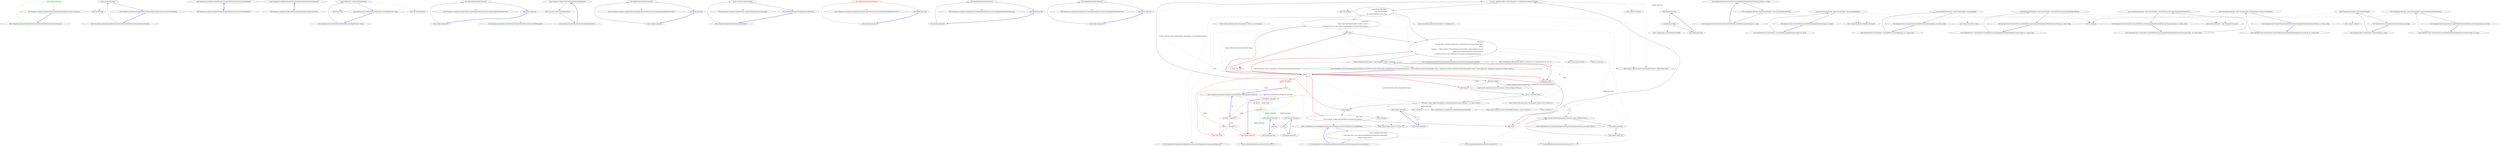 digraph  {
m2_3 [label="Entry int.ToString()", span="0-0", cluster="int.ToString()", file="DefaultNumberToWordsConverter.cs"];
m2_0 [label="Entry Humanizer.Localisation.NumberToWords.DefaultNumberToWordsConverter.Convert(int)", span="4-4", cluster="Humanizer.Localisation.NumberToWords.DefaultNumberToWordsConverter.Convert(int)", file="DefaultNumberToWordsConverter.cs"];
m2_1 [label="return number.ToString();", span="6-6", cluster="Humanizer.Localisation.NumberToWords.DefaultNumberToWordsConverter.Convert(int)", file="DefaultNumberToWordsConverter.cs", color=green, community=0];
m2_2 [label="Exit Humanizer.Localisation.NumberToWords.DefaultNumberToWordsConverter.Convert(int)", span="4-4", cluster="Humanizer.Localisation.NumberToWords.DefaultNumberToWordsConverter.Convert(int)", file="DefaultNumberToWordsConverter.cs"];
m2_4 [label="Entry Humanizer.Localisation.NumberToWords.DefaultNumberToWordsConverter.ConvertToOrdinal(int)", span="9-9", cluster="Humanizer.Localisation.NumberToWords.DefaultNumberToWordsConverter.ConvertToOrdinal(int)", file="DefaultNumberToWordsConverter.cs"];
m2_5 [label="return number.ToString();", span="11-11", cluster="Humanizer.Localisation.NumberToWords.DefaultNumberToWordsConverter.ConvertToOrdinal(int)", file="DefaultNumberToWordsConverter.cs"];
m2_6 [label="Exit Humanizer.Localisation.NumberToWords.DefaultNumberToWordsConverter.ConvertToOrdinal(int)", span="9-9", cluster="Humanizer.Localisation.NumberToWords.DefaultNumberToWordsConverter.ConvertToOrdinal(int)", file="DefaultNumberToWordsConverter.cs"];
m7_2 [label="Entry Humanizer.Localisation.NumberToWords.INumberToWordsConverter.ConvertToOrdinal(int)", span="19-19", cluster="Humanizer.Localisation.NumberToWords.INumberToWordsConverter.ConvertToOrdinal(int)", file="INumberToWordsConverter.cs"];
m7_3 [label="Exit Humanizer.Localisation.NumberToWords.INumberToWordsConverter.ConvertToOrdinal(int)", span="19-19", cluster="Humanizer.Localisation.NumberToWords.INumberToWordsConverter.ConvertToOrdinal(int)", file="INumberToWordsConverter.cs"];
m7_0 [label="Entry Humanizer.Localisation.NumberToWords.INumberToWordsConverter.Convert(int)", span="12-12", cluster="Humanizer.Localisation.NumberToWords.INumberToWordsConverter.Convert(int)", file="INumberToWordsConverter.cs"];
m7_1 [label="Exit Humanizer.Localisation.NumberToWords.INumberToWordsConverter.Convert(int)", span="12-12", cluster="Humanizer.Localisation.NumberToWords.INumberToWordsConverter.Convert(int)", file="INumberToWordsConverter.cs"];
m8_4 [label="Entry Unk.Equal", span="", cluster="Unk.Equal", file="NumberToOrdinalWordsTests.cs"];
m8_0 [label="Entry Humanizer.Tests.NumberToOrdinalWordsTests.ToOrdinalWords(int, string)", span="50-50", cluster="Humanizer.Tests.NumberToOrdinalWordsTests.ToOrdinalWords(int, string)", file="NumberToOrdinalWordsTests.cs"];
m8_1 [label="Assert.Equal(words, number.ToOrdinalWords())", span="52-52", cluster="Humanizer.Tests.NumberToOrdinalWordsTests.ToOrdinalWords(int, string)", file="NumberToOrdinalWordsTests.cs"];
m8_2 [label="Exit Humanizer.Tests.NumberToOrdinalWordsTests.ToOrdinalWords(int, string)", span="50-50", cluster="Humanizer.Tests.NumberToOrdinalWordsTests.ToOrdinalWords(int, string)", file="NumberToOrdinalWordsTests.cs"];
m8_3 [label="Entry int.ToOrdinalWords()", span="35-35", cluster="int.ToOrdinalWords()", file="NumberToOrdinalWordsTests.cs"];
m9_7 [label="Entry Humanizer.Localisation.NumberToWords.ArabicNumberToWordsConverter.ArabicNumberToWordsConverter()", span="4-4", cluster="Humanizer.Localisation.NumberToWords.ArabicNumberToWordsConverter.ArabicNumberToWordsConverter()", file="NumberToWordsExtension.cs"];
m9_24 [label="Entry Humanizer.NumberToWordsExtension.ToOrdinalWords(int)", span="35-35", cluster="Humanizer.NumberToWordsExtension.ToOrdinalWords(int)", file="NumberToWordsExtension.cs"];
m9_25 [label="return Converter.ConvertToOrdinal(number);", span="37-37", cluster="Humanizer.NumberToWordsExtension.ToOrdinalWords(int)", file="NumberToWordsExtension.cs"];
m9_26 [label="Exit Humanizer.NumberToWordsExtension.ToOrdinalWords(int)", span="35-35", cluster="Humanizer.NumberToWordsExtension.ToOrdinalWords(int)", file="NumberToWordsExtension.cs"];
m9_15 [label="Entry Humanizer.Localisation.NumberToWords.SpanishNumberToWordsConverter.SpanishNumberToWordsConverter()", span="5-5", cluster="Humanizer.Localisation.NumberToWords.SpanishNumberToWordsConverter.SpanishNumberToWordsConverter()", file="NumberToWordsExtension.cs"];
m9_27 [label="Entry Humanizer.Localisation.NumberToWords.INumberToWordsConverter.ConvertToOrdinal(int)", span="19-19", cluster="Humanizer.Localisation.NumberToWords.INumberToWordsConverter.ConvertToOrdinal(int)", file="NumberToWordsExtension.cs"];
m9_23 [label="Entry Humanizer.Localisation.NumberToWords.INumberToWordsConverter.Convert(int)", span="12-12", cluster="Humanizer.Localisation.NumberToWords.INumberToWordsConverter.Convert(int)", file="NumberToWordsExtension.cs"];
m9_19 [label="Entry Humanizer.Localisation.NumberToWords.PolishNumberToWordsConverter.PolishNumberToWordsConverter()", span="6-6", cluster="Humanizer.Localisation.NumberToWords.PolishNumberToWordsConverter.PolishNumberToWordsConverter()", file="NumberToWordsExtension.cs"];
m9_20 [label="Entry Humanizer.NumberToWordsExtension.ToWords(int)", span="25-25", cluster="Humanizer.NumberToWordsExtension.ToWords(int)", file="NumberToWordsExtension.cs"];
m9_21 [label="return Converter.Convert(number);", span="27-27", cluster="Humanizer.NumberToWordsExtension.ToWords(int)", file="NumberToWordsExtension.cs"];
m9_22 [label="Exit Humanizer.NumberToWordsExtension.ToWords(int)", span="25-25", cluster="Humanizer.NumberToWordsExtension.ToWords(int)", file="NumberToWordsExtension.cs"];
m9_3 [label="Entry Humanizer.Localisation.NumberToWords.EnglishNumberToWordsConverter.EnglishNumberToWordsConverter()", span="5-5", cluster="Humanizer.Localisation.NumberToWords.EnglishNumberToWordsConverter.EnglishNumberToWordsConverter()", file="NumberToWordsExtension.cs"];
m9_11 [label="Entry Humanizer.Localisation.NumberToWords.FarsiNumberToWordsConverter.FarsiNumberToWordsConverter()", span="5-5", cluster="Humanizer.Localisation.NumberToWords.FarsiNumberToWordsConverter.FarsiNumberToWordsConverter()", file="NumberToWordsExtension.cs"];
m9_16 [label="Entry lambda expression", span="17-17", cluster="lambda expression", file="NumberToWordsExtension.cs"];
m9_0 [label="Entry lambda expression", span="13-13", cluster="lambda expression", file="NumberToWordsExtension.cs"];
m9_1 [label="new EnglishNumberToWordsConverter()", span="13-13", cluster="lambda expression", file="NumberToWordsExtension.cs"];
m9_2 [label="Exit lambda expression", span="13-13", cluster="lambda expression", file="NumberToWordsExtension.cs"];
m9_4 [label="Entry lambda expression", span="14-14", cluster="lambda expression", file="NumberToWordsExtension.cs"];
m9_5 [label="new ArabicNumberToWordsConverter()", span="14-14", cluster="lambda expression", file="NumberToWordsExtension.cs"];
m9_6 [label="Exit lambda expression", span="14-14", cluster="lambda expression", file="NumberToWordsExtension.cs"];
m9_8 [label="Entry lambda expression", span="15-15", cluster="lambda expression", file="NumberToWordsExtension.cs"];
m9_9 [label="new FarsiNumberToWordsConverter()", span="15-15", cluster="lambda expression", file="NumberToWordsExtension.cs"];
m9_10 [label="Exit lambda expression", span="15-15", cluster="lambda expression", file="NumberToWordsExtension.cs"];
m9_12 [label="Entry lambda expression", span="16-16", cluster="lambda expression", file="NumberToWordsExtension.cs"];
m9_13 [label="new SpanishNumberToWordsConverter()", span="16-16", cluster="lambda expression", file="NumberToWordsExtension.cs"];
m9_14 [label="Exit lambda expression", span="16-16", cluster="lambda expression", file="NumberToWordsExtension.cs"];
m9_17 [label="new PolishNumberToWordsConverter()", span="17-17", cluster="lambda expression", color=red, community=0, file="NumberToWordsExtension.cs"];
m9_18 [label="Exit lambda expression", span="17-17", cluster="lambda expression", file="NumberToWordsExtension.cs"];
m11_43 [label="Entry Unk.ToMaybe", span="", cluster="Unk.ToMaybe", file="RussianFormatter.cs"];
m11_4 [label="mod10 == 1", span="14-14", cluster="Humanizer.Localisation.Formatters.RussianFormatter.GetResourceKey(string, int)", file="RussianFormatter.cs", color=red, community=0];
m11_29 [label="MapValuesImpl(specProps.Skip(1), values.Skip(taken.Count()), converter)", span="61-61", cluster="CommandLine.Core.ValueMapper.MapValuesImpl(System.Collections.Generic.IEnumerable<CommandLine.Core.SpecificationProperty>, System.Collections.Generic.IEnumerable<string>, System.Func<System.Collections.Generic.IEnumerable<string>, System.Type, bool, CommandLine.Infrastructure.Maybe<object>>)", file="RussianFormatter.cs"];
m11_17 [label="specProps.Empty()", span="30-30", cluster="CommandLine.Core.ValueMapper.MapValuesImpl(System.Collections.Generic.IEnumerable<CommandLine.Core.SpecificationProperty>, System.Collections.Generic.IEnumerable<string>, System.Func<System.Collections.Generic.IEnumerable<string>, System.Type, bool, CommandLine.Infrastructure.Maybe<object>>)", file="RussianFormatter.cs"];
m11_18 [label="yield break;", span="32-32", cluster="CommandLine.Core.ValueMapper.MapValuesImpl(System.Collections.Generic.IEnumerable<CommandLine.Core.SpecificationProperty>, System.Collections.Generic.IEnumerable<string>, System.Func<System.Collections.Generic.IEnumerable<string>, System.Type, bool, CommandLine.Infrastructure.Maybe<object>>)", file="RussianFormatter.cs"];
m11_22 [label="yield return\r\n                    Tuple.Create(pt, MakeErrorInCaseOfMinConstraint(pt.Specification));", span="38-39", cluster="CommandLine.Core.ValueMapper.MapValuesImpl(System.Collections.Generic.IEnumerable<CommandLine.Core.SpecificationProperty>, System.Collections.Generic.IEnumerable<string>, System.Func<System.Collections.Generic.IEnumerable<string>, System.Type, bool, CommandLine.Infrastructure.Maybe<object>>)", file="RussianFormatter.cs"];
m11_23 [label="yield break;", span="40-40", cluster="CommandLine.Core.ValueMapper.MapValuesImpl(System.Collections.Generic.IEnumerable<CommandLine.Core.SpecificationProperty>, System.Collections.Generic.IEnumerable<string>, System.Func<System.Collections.Generic.IEnumerable<string>, System.Type, bool, CommandLine.Infrastructure.Maybe<object>>)", file="RussianFormatter.cs"];
m11_26 [label="yield return\r\n                    Tuple.Create<SpecificationProperty, Maybe<Error>>(\r\n                        pt, Maybe.Just<Error>(new SequenceOutOfRangeError(NameInfo.EmptyName)));", span="48-50", cluster="CommandLine.Core.ValueMapper.MapValuesImpl(System.Collections.Generic.IEnumerable<CommandLine.Core.SpecificationProperty>, System.Collections.Generic.IEnumerable<string>, System.Func<System.Collections.Generic.IEnumerable<string>, System.Type, bool, CommandLine.Infrastructure.Maybe<object>>)", file="RussianFormatter.cs"];
m11_27 [label="yield break;", span="51-51", cluster="CommandLine.Core.ValueMapper.MapValuesImpl(System.Collections.Generic.IEnumerable<CommandLine.Core.SpecificationProperty>, System.Collections.Generic.IEnumerable<string>, System.Func<System.Collections.Generic.IEnumerable<string>, System.Type, bool, CommandLine.Infrastructure.Maybe<object>>)", file="RussianFormatter.cs"];
m11_28 [label="yield return\r\n                converter(taken, pt.Property.PropertyType, pt.Specification.ConversionType.IsScalar())\r\n                    .Return(\r\n                        converted => Tuple.Create(pt.WithValue(Maybe.Just(converted)), Maybe.Nothing<Error>()),\r\n                        Tuple.Create<SpecificationProperty, Maybe<Error>>(\r\n                            pt, Maybe.Just<Error>(new BadFormatConversionError(NameInfo.EmptyName))));", span="54-59", cluster="CommandLine.Core.ValueMapper.MapValuesImpl(System.Collections.Generic.IEnumerable<CommandLine.Core.SpecificationProperty>, System.Collections.Generic.IEnumerable<string>, System.Func<System.Collections.Generic.IEnumerable<string>, System.Type, bool, CommandLine.Infrastructure.Maybe<object>>)", file="RussianFormatter.cs"];
m11_30 [label="yield return value;", span="63-63", cluster="CommandLine.Core.ValueMapper.MapValuesImpl(System.Collections.Generic.IEnumerable<CommandLine.Core.SpecificationProperty>, System.Collections.Generic.IEnumerable<string>, System.Func<System.Collections.Generic.IEnumerable<string>, System.Type, bool, CommandLine.Infrastructure.Maybe<object>>)", file="RussianFormatter.cs"];
m11_19 [label="var pt = specProps.First()", span="34-34", cluster="CommandLine.Core.ValueMapper.MapValuesImpl(System.Collections.Generic.IEnumerable<CommandLine.Core.SpecificationProperty>, System.Collections.Generic.IEnumerable<string>, System.Func<System.Collections.Generic.IEnumerable<string>, System.Type, bool, CommandLine.Infrastructure.Maybe<object>>)", file="RussianFormatter.cs"];
m11_20 [label="var taken = values.Take(pt.Specification.CountOfMaxNumberOfValues().Return(n => n, values.Count()))", span="35-35", cluster="CommandLine.Core.ValueMapper.MapValuesImpl(System.Collections.Generic.IEnumerable<CommandLine.Core.SpecificationProperty>, System.Collections.Generic.IEnumerable<string>, System.Func<System.Collections.Generic.IEnumerable<string>, System.Type, bool, CommandLine.Infrastructure.Maybe<object>>)", file="RussianFormatter.cs"];
m11_24 [label="var next = specProps.Skip(1).FirstOrDefault(s => s.Specification.IsValue()).ToMaybe()", span="43-43", cluster="CommandLine.Core.ValueMapper.MapValuesImpl(System.Collections.Generic.IEnumerable<CommandLine.Core.SpecificationProperty>, System.Collections.Generic.IEnumerable<string>, System.Func<System.Collections.Generic.IEnumerable<string>, System.Type, bool, CommandLine.Infrastructure.Maybe<object>>)", file="RussianFormatter.cs"];
m11_25 [label="pt.Specification.Max.IsJust()\r\n                && next.IsNothing()\r\n                && values.Skip(taken.Count()).Any()", span="44-46", cluster="CommandLine.Core.ValueMapper.MapValuesImpl(System.Collections.Generic.IEnumerable<CommandLine.Core.SpecificationProperty>, System.Collections.Generic.IEnumerable<string>, System.Func<System.Collections.Generic.IEnumerable<string>, System.Type, bool, CommandLine.Infrastructure.Maybe<object>>)", file="RussianFormatter.cs"];
m11_21 [label="taken.Empty()", span="36-36", cluster="CommandLine.Core.ValueMapper.MapValuesImpl(System.Collections.Generic.IEnumerable<CommandLine.Core.SpecificationProperty>, System.Collections.Generic.IEnumerable<string>, System.Func<System.Collections.Generic.IEnumerable<string>, System.Type, bool, CommandLine.Infrastructure.Maybe<object>>)", file="RussianFormatter.cs"];
m11_31 [label="Exit CommandLine.Core.ValueMapper.MapValuesImpl(System.Collections.Generic.IEnumerable<CommandLine.Core.SpecificationProperty>, System.Collections.Generic.IEnumerable<string>, System.Func<System.Collections.Generic.IEnumerable<string>, System.Type, bool, CommandLine.Infrastructure.Maybe<object>>)", span="25-25", cluster="CommandLine.Core.ValueMapper.MapValuesImpl(System.Collections.Generic.IEnumerable<CommandLine.Core.SpecificationProperty>, System.Collections.Generic.IEnumerable<string>, System.Func<System.Collections.Generic.IEnumerable<string>, System.Type, bool, CommandLine.Infrastructure.Maybe<object>>)", file="RussianFormatter.cs"];
m11_49 [label="Entry CommandLine.Infrastructure.Maybe.Just<T>(T)", span="68-68", cluster="CommandLine.Infrastructure.Maybe.Just<T>(T)", file="RussianFormatter.cs"];
m11_45 [label="Entry CommandLine.Infrastructure.Maybe<T>.IsNothing<T>()", span="144-144", cluster="CommandLine.Infrastructure.Maybe<T>.IsNothing<T>()", file="RussianFormatter.cs"];
m11_50 [label="Entry System.Type.IsScalar()", span="44-44", cluster="System.Type.IsScalar()", file="RussianFormatter.cs"];
m11_0 [label="Entry Humanizer.Localisation.Formatters.RussianFormatter.GetResourceKey(string, int)", span="7-7", cluster="Humanizer.Localisation.Formatters.RussianFormatter.GetResourceKey(string, int)", file="RussianFormatter.cs"];
m11_1 [label="var mod100 = number%100", span="9-9", cluster="Humanizer.Localisation.Formatters.RussianFormatter.GetResourceKey(string, int)", color=red, community=0, file="RussianFormatter.cs"];
m11_2 [label="mod100/10 != 1", span="10-10", cluster="Humanizer.Localisation.Formatters.RussianFormatter.GetResourceKey(string, int)", color=red, community=0, file="RussianFormatter.cs"];
m11_3 [label="var mod10 = number%10", span="12-12", cluster="Humanizer.Localisation.Formatters.RussianFormatter.GetResourceKey(string, int)", file="RussianFormatter.cs", color=red, community=0];
m11_44 [label="Entry CommandLine.Infrastructure.Maybe<T>.IsJust<T>()", span="149-149", cluster="CommandLine.Infrastructure.Maybe<T>.IsJust<T>()", file="RussianFormatter.cs"];
m11_51 [label="Entry Unk.converter", span="", cluster="Unk.converter", file="RussianFormatter.cs"];
m11_32 [label="Entry System.Collections.Generic.IEnumerable<TSource>.Empty<TSource>()", span="62-62", cluster="System.Collections.Generic.IEnumerable<TSource>.Empty<TSource>()", file="RussianFormatter.cs"];
m11_60 [label="Entry CommandLine.Core.Specification.IsValue()", span="15-15", cluster="CommandLine.Core.Specification.IsValue()", file="RussianFormatter.cs"];
m11_48 [label="Entry CommandLine.SequenceOutOfRangeError.SequenceOutOfRangeError(CommandLine.NameInfo)", span="316-316", cluster="CommandLine.SequenceOutOfRangeError.SequenceOutOfRangeError(CommandLine.NameInfo)", file="RussianFormatter.cs"];
m11_39 [label="Entry CommandLine.Core.ValueMapper.MakeErrorInCaseOfMinConstraint(CommandLine.Core.Specification)", span="67-67", cluster="CommandLine.Core.ValueMapper.MakeErrorInCaseOfMinConstraint(CommandLine.Core.Specification)", file="RussianFormatter.cs"];
m11_66 [label="return specification.Min.IsJust()\r\n                ? Maybe.Just<Error>(new SequenceOutOfRangeError(NameInfo.EmptyName))\r\n                : Maybe.Nothing<Error>();", span="69-71", cluster="CommandLine.Core.ValueMapper.MakeErrorInCaseOfMinConstraint(CommandLine.Core.Specification)", file="RussianFormatter.cs"];
m11_67 [label="Exit CommandLine.Core.ValueMapper.MakeErrorInCaseOfMinConstraint(CommandLine.Core.Specification)", span="67-67", cluster="CommandLine.Core.ValueMapper.MakeErrorInCaseOfMinConstraint(CommandLine.Core.Specification)", file="RussianFormatter.cs"];
m11_6 [label="mod10 > 1 && mod10 < 5", span="17-17", cluster="Humanizer.Localisation.Formatters.RussianFormatter.GetResourceKey(string, int)", file="RussianFormatter.cs", color=red, community=0];
m11_65 [label="Entry CommandLine.Infrastructure.Maybe.Nothing<T>()", span="63-63", cluster="CommandLine.Infrastructure.Maybe.Nothing<T>()", file="RussianFormatter.cs"];
m11_47 [label="Entry System.Collections.Generic.IEnumerable<TSource>.Any<TSource>()", span="0-0", cluster="System.Collections.Generic.IEnumerable<TSource>.Any<TSource>()", file="RussianFormatter.cs"];
m11_37 [label="Entry Unk.Take", span="", cluster="Unk.Take", file="RussianFormatter.cs"];
m11_34 [label="Entry CommandLine.Core.Specification.CountOfMaxNumberOfValues()", span="51-51", cluster="CommandLine.Core.Specification.CountOfMaxNumberOfValues()", file="RussianFormatter.cs"];
m11_40 [label="Entry System.Tuple.Create<T1, T2>(T1, T2)", span="0-0", cluster="System.Tuple.Create<T1, T2>(T1, T2)", file="RussianFormatter.cs"];
m11_5 [label="Entry Unk.Select", span="", cluster="Unk.Select", color=red, community=0, file="RussianFormatter.cs"];
m11_7 [label="Entry Unk.Create", span="", cluster="Unk.Create", color=red, community=0, file="RussianFormatter.cs"];
m11_8 [label="Entry lambda expression", span="19-19", cluster="lambda expression", color=red, community=0, file="RussianFormatter.cs"];
m11_9 [label="pe.Item1", span="19-19", cluster="lambda expression", file="RussianFormatter.cs", color=green, community=0];
m11_64 [label="Entry CommandLine.Core.SpecificationProperty.WithValue(CommandLine.Infrastructure.Maybe<object>)", span="18-18", cluster="CommandLine.Core.SpecificationProperty.WithValue(CommandLine.Infrastructure.Maybe<object>)", file="RussianFormatter.cs"];
m11_46 [label="Entry Unk.Count", span="", cluster="Unk.Count", file="RussianFormatter.cs"];
m11_52 [label="Entry CommandLine.BadFormatConversionError.BadFormatConversionError(CommandLine.NameInfo)", span="305-305", cluster="CommandLine.BadFormatConversionError.BadFormatConversionError(CommandLine.NameInfo)", file="RussianFormatter.cs"];
m11_33 [label="Entry System.Collections.Generic.IEnumerable<TSource>.First<TSource>()", span="0-0", cluster="System.Collections.Generic.IEnumerable<TSource>.First<TSource>()", file="RussianFormatter.cs"];
m11_57 [label="Entry lambda expression", span="43-43", cluster="lambda expression", file="RussianFormatter.cs"];
m11_11 [label="Entry lambda expression", span="20-20", cluster="lambda expression", file="RussianFormatter.cs"];
m11_14 [label="Entry lambda expression", span="21-21", cluster="lambda expression", file="RussianFormatter.cs"];
m11_10 [label="Exit lambda expression", span="19-19", cluster="lambda expression", file="RussianFormatter.cs"];
m11_13 [label="Exit lambda expression", span="20-20", cluster="lambda expression", file="RussianFormatter.cs"];
m11_12 [label="pe.Item2", span="20-20", cluster="lambda expression", file="RussianFormatter.cs"];
m11_16 [label="Exit lambda expression", span="21-21", cluster="lambda expression", file="RussianFormatter.cs"];
m11_15 [label="e.Value", span="21-21", cluster="lambda expression", file="RussianFormatter.cs"];
m11_61 [label="Entry lambda expression", span="57-57", cluster="lambda expression", file="RussianFormatter.cs"];
m11_62 [label="Tuple.Create(pt.WithValue(Maybe.Just(converted)), Maybe.Nothing<Error>())", span="57-57", cluster="lambda expression", file="RussianFormatter.cs"];
m11_54 [label="Entry lambda expression", span="35-35", cluster="lambda expression", file="RussianFormatter.cs"];
m11_63 [label="Exit lambda expression", span="57-57", cluster="lambda expression", file="RussianFormatter.cs"];
m11_56 [label="Exit lambda expression", span="35-35", cluster="lambda expression", file="RussianFormatter.cs"];
m11_55 [label=n, span="35-35", cluster="lambda expression", file="RussianFormatter.cs"];
m11_58 [label="s.Specification.IsValue()", span="43-43", cluster="lambda expression", file="RussianFormatter.cs"];
m11_59 [label="Exit lambda expression", span="43-43", cluster="lambda expression", file="RussianFormatter.cs"];
m11_42 [label="Entry Unk.FirstOrDefault", span="", cluster="Unk.FirstOrDefault", file="RussianFormatter.cs"];
m11_35 [label="Entry System.Collections.Generic.IEnumerable<TSource>.Count<TSource>()", span="0-0", cluster="System.Collections.Generic.IEnumerable<TSource>.Count<TSource>()", file="RussianFormatter.cs"];
m11_38 [label="Entry Unk.Empty", span="", cluster="Unk.Empty", file="RussianFormatter.cs"];
m11_53 [label="Entry CommandLine.Infrastructure.Maybe<T1>.Return<T1, T2>(System.Func<T1, T2>, T2)", span="100-100", cluster="CommandLine.Infrastructure.Maybe<T1>.Return<T1, T2>(System.Func<T1, T2>, T2)", file="RussianFormatter.cs"];
m11_41 [label="Entry System.Collections.Generic.IEnumerable<TSource>.Skip<TSource>(int)", span="0-0", cluster="System.Collections.Generic.IEnumerable<TSource>.Skip<TSource>(int)", file="RussianFormatter.cs"];
m11_36 [label="Entry Unk.Return", span="", cluster="Unk.Return", file="RussianFormatter.cs"];
m11_68 [label=pt, span="", file="RussianFormatter.cs"];
m15_12 [label="Entry Humanizer.Tests.TruncatorTests.TruncateWithFixedNumberOfWordsTruncator(string, int, string)", span="51-51", cluster="Humanizer.Tests.TruncatorTests.TruncateWithFixedNumberOfWordsTruncator(string, int, string)", file="SpanishNumberToWordsConverter.cs"];
m15_13 [label="Assert.Equal(expectedOutput, input.Truncate(length, Truncator.FixedNumberOfWords))", span="53-53", cluster="Humanizer.Tests.TruncatorTests.TruncateWithFixedNumberOfWordsTruncator(string, int, string)", file="SpanishNumberToWordsConverter.cs"];
m15_14 [label="Exit Humanizer.Tests.TruncatorTests.TruncateWithFixedNumberOfWordsTruncator(string, int, string)", span="51-51", cluster="Humanizer.Tests.TruncatorTests.TruncateWithFixedNumberOfWordsTruncator(string, int, string)", file="SpanishNumberToWordsConverter.cs"];
m15_15 [label="Entry Humanizer.Tests.TruncatorTests.TruncateWithTruncationString(string, int, string, string)", span="65-65", cluster="Humanizer.Tests.TruncatorTests.TruncateWithTruncationString(string, int, string, string)", file="SpanishNumberToWordsConverter.cs"];
m15_16 [label="Assert.Equal(expectedOutput, input.Truncate(length, truncationString))", span="67-67", cluster="Humanizer.Tests.TruncatorTests.TruncateWithTruncationString(string, int, string, string)", file="SpanishNumberToWordsConverter.cs"];
m15_17 [label="Exit Humanizer.Tests.TruncatorTests.TruncateWithTruncationString(string, int, string, string)", span="65-65", cluster="Humanizer.Tests.TruncatorTests.TruncateWithTruncationString(string, int, string, string)", file="SpanishNumberToWordsConverter.cs"];
m15_8 [label="Entry string.Truncate(int, Humanizer.ITruncator)", span="27-27", cluster="string.Truncate(int, Humanizer.ITruncator)", file="SpanishNumberToWordsConverter.cs"];
m15_22 [label="Entry string.Truncate(int, string, Humanizer.ITruncator)", span="52-52", cluster="string.Truncate(int, string, Humanizer.ITruncator)", file="SpanishNumberToWordsConverter.cs"];
m15_4 [label="Entry Unk.Equal", span="", cluster="Unk.Equal", file="SpanishNumberToWordsConverter.cs"];
m15_26 [label="Entry Humanizer.Tests.TruncatorTests.TruncateWithTruncationStringAndFixedNumberOfWordsTruncator(string, int, string, string)", span="110-110", cluster="Humanizer.Tests.TruncatorTests.TruncateWithTruncationStringAndFixedNumberOfWordsTruncator(string, int, string, string)", file="SpanishNumberToWordsConverter.cs"];
m15_27 [label="Assert.Equal(expectedOutput, input.Truncate(length, truncationString, Truncator.FixedNumberOfWords))", span="112-112", cluster="Humanizer.Tests.TruncatorTests.TruncateWithTruncationStringAndFixedNumberOfWordsTruncator(string, int, string, string)", file="SpanishNumberToWordsConverter.cs"];
m15_28 [label="Exit Humanizer.Tests.TruncatorTests.TruncateWithTruncationStringAndFixedNumberOfWordsTruncator(string, int, string, string)", span="110-110", cluster="Humanizer.Tests.TruncatorTests.TruncateWithTruncationStringAndFixedNumberOfWordsTruncator(string, int, string, string)", file="SpanishNumberToWordsConverter.cs"];
m15_5 [label="Entry Humanizer.Tests.TruncatorTests.TruncateWithFixedLengthTruncator(string, int, string)", span="26-26", cluster="Humanizer.Tests.TruncatorTests.TruncateWithFixedLengthTruncator(string, int, string)", file="SpanishNumberToWordsConverter.cs"];
m15_6 [label="Assert.Equal(expectedOutput, input.Truncate(length, Truncator.FixedLength))", span="28-28", cluster="Humanizer.Tests.TruncatorTests.TruncateWithFixedLengthTruncator(string, int, string)", file="SpanishNumberToWordsConverter.cs"];
m15_7 [label="Exit Humanizer.Tests.TruncatorTests.TruncateWithFixedLengthTruncator(string, int, string)", span="26-26", cluster="Humanizer.Tests.TruncatorTests.TruncateWithFixedLengthTruncator(string, int, string)", file="SpanishNumberToWordsConverter.cs"];
m15_23 [label="Entry Humanizer.Tests.TruncatorTests.TruncateWithTruncationStringAndFixedNumberOfCharactersTruncator(string, int, string, string)", span="95-95", cluster="Humanizer.Tests.TruncatorTests.TruncateWithTruncationStringAndFixedNumberOfCharactersTruncator(string, int, string, string)", file="SpanishNumberToWordsConverter.cs"];
m15_24 [label="Assert.Equal(expectedOutput, input.Truncate(length, truncationString, Truncator.FixedNumberOfCharacters))", span="97-97", cluster="Humanizer.Tests.TruncatorTests.TruncateWithTruncationStringAndFixedNumberOfCharactersTruncator(string, int, string, string)", file="SpanishNumberToWordsConverter.cs"];
m15_25 [label="Exit Humanizer.Tests.TruncatorTests.TruncateWithTruncationStringAndFixedNumberOfCharactersTruncator(string, int, string, string)", span="95-95", cluster="Humanizer.Tests.TruncatorTests.TruncateWithTruncationStringAndFixedNumberOfCharactersTruncator(string, int, string, string)", file="SpanishNumberToWordsConverter.cs"];
m15_0 [label="Entry Humanizer.Tests.TruncatorTests.Truncate(string, int, string)", span="14-14", cluster="Humanizer.Tests.TruncatorTests.Truncate(string, int, string)", file="SpanishNumberToWordsConverter.cs"];
m15_1 [label="Assert.Equal(expectedOutput, input.Truncate(length))", span="16-16", cluster="Humanizer.Tests.TruncatorTests.Truncate(string, int, string)", file="SpanishNumberToWordsConverter.cs"];
m15_2 [label="Exit Humanizer.Tests.TruncatorTests.Truncate(string, int, string)", span="14-14", cluster="Humanizer.Tests.TruncatorTests.Truncate(string, int, string)", file="SpanishNumberToWordsConverter.cs"];
m15_18 [label="Entry string.Truncate(int, string)", span="39-39", cluster="string.Truncate(int, string)", file="SpanishNumberToWordsConverter.cs"];
m15_3 [label="Entry string.Truncate(int)", span="15-15", cluster="string.Truncate(int)", file="SpanishNumberToWordsConverter.cs"];
m15_19 [label="Entry Humanizer.Tests.TruncatorTests.TruncateWithTruncationStringAndFixedLengthTruncator(string, int, string, string)", span="80-80", cluster="Humanizer.Tests.TruncatorTests.TruncateWithTruncationStringAndFixedLengthTruncator(string, int, string, string)", file="SpanishNumberToWordsConverter.cs"];
m15_20 [label="Assert.Equal(expectedOutput, input.Truncate(length, truncationString, Truncator.FixedLength))", span="82-82", cluster="Humanizer.Tests.TruncatorTests.TruncateWithTruncationStringAndFixedLengthTruncator(string, int, string, string)", file="SpanishNumberToWordsConverter.cs"];
m15_21 [label="Exit Humanizer.Tests.TruncatorTests.TruncateWithTruncationStringAndFixedLengthTruncator(string, int, string, string)", span="80-80", cluster="Humanizer.Tests.TruncatorTests.TruncateWithTruncationStringAndFixedLengthTruncator(string, int, string, string)", file="SpanishNumberToWordsConverter.cs"];
m15_9 [label="Entry Humanizer.Tests.TruncatorTests.TruncateWithFixedNumberOfCharactersTruncator(string, int, string)", span="38-38", cluster="Humanizer.Tests.TruncatorTests.TruncateWithFixedNumberOfCharactersTruncator(string, int, string)", file="SpanishNumberToWordsConverter.cs"];
m15_10 [label="Assert.Equal(expectedOutput, input.Truncate(length, Truncator.FixedNumberOfCharacters))", span="40-40", cluster="Humanizer.Tests.TruncatorTests.TruncateWithFixedNumberOfCharactersTruncator(string, int, string)", file="SpanishNumberToWordsConverter.cs"];
m15_11 [label="Exit Humanizer.Tests.TruncatorTests.TruncateWithFixedNumberOfCharactersTruncator(string, int, string)", span="38-38", cluster="Humanizer.Tests.TruncatorTests.TruncateWithFixedNumberOfCharactersTruncator(string, int, string)", file="SpanishNumberToWordsConverter.cs"];
m2_0 -> m2_1  [key=0, style=solid, color=green];
m2_1 -> m2_2  [key=0, style=solid, color=green];
m2_1 -> m2_3  [key=2, style=dotted, color=green];
m2_2 -> m2_0  [key=0, style=bold, color=blue];
m2_4 -> m2_5  [key=0, style=solid];
m2_5 -> m2_6  [key=0, style=solid];
m2_5 -> m2_3  [key=2, style=dotted];
m2_6 -> m2_4  [key=0, style=bold, color=blue];
m7_2 -> m7_3  [key=0, style=solid];
m7_3 -> m7_2  [key=0, style=bold, color=blue];
m7_0 -> m7_1  [key=0, style=solid];
m7_1 -> m7_0  [key=0, style=bold, color=blue];
m8_0 -> m8_1  [key=0, style=solid];
m8_1 -> m8_2  [key=0, style=solid];
m8_1 -> m8_3  [key=2, style=dotted];
m8_1 -> m8_4  [key=2, style=dotted];
m8_2 -> m8_0  [key=0, style=bold, color=blue];
m9_24 -> m9_25  [key=0, style=solid];
m9_25 -> m9_26  [key=0, style=solid];
m9_25 -> m9_27  [key=2, style=dotted];
m9_26 -> m9_24  [key=0, style=bold, color=blue];
m9_20 -> m9_21  [key=0, style=solid];
m9_21 -> m9_22  [key=0, style=solid];
m9_21 -> m9_23  [key=2, style=dotted];
m9_22 -> m9_20  [key=0, style=bold, color=blue];
m9_16 -> m9_17  [key=0, style=solid, color=red];
m9_0 -> m9_1  [key=0, style=solid];
m9_1 -> m9_2  [key=0, style=solid];
m9_1 -> m9_3  [key=2, style=dotted];
m9_2 -> m9_0  [key=0, style=bold, color=blue];
m9_4 -> m9_5  [key=0, style=solid];
m9_5 -> m9_6  [key=0, style=solid];
m9_5 -> m9_7  [key=2, style=dotted];
m9_6 -> m9_4  [key=0, style=bold, color=blue];
m9_8 -> m9_9  [key=0, style=solid];
m9_9 -> m9_10  [key=0, style=solid];
m9_9 -> m9_11  [key=2, style=dotted];
m9_10 -> m9_8  [key=0, style=bold, color=blue];
m9_12 -> m9_13  [key=0, style=solid];
m9_13 -> m9_14  [key=0, style=solid];
m9_13 -> m9_15  [key=2, style=dotted];
m9_14 -> m9_12  [key=0, style=bold, color=blue];
m9_17 -> m9_18  [key=0, style=solid, color=red];
m9_17 -> m9_19  [key=2, style=dotted, color=red];
m9_18 -> m9_16  [key=0, style=bold, color=blue];
m11_4 -> m11_17  [key=0, style=solid];
m11_4 -> m11_18  [key=0, style=bold, color=crimson];
m11_4 -> m11_22  [key=0, style=bold, color=crimson];
m11_4 -> m11_23  [key=0, style=bold, color=crimson];
m11_4 -> m11_26  [key=0, style=bold, color=crimson];
m11_4 -> m11_27  [key=0, style=bold, color=crimson];
m11_4 -> m11_28  [key=0, style=bold, color=crimson];
m11_4 -> m11_30  [key=0, style=bold, color=crimson];
m11_4 -> m11_19  [key=1, style=dashed, color=darkseagreen4, label="System.Collections.Generic.IEnumerable<CommandLine.Core.SpecificationProperty>"];
m11_4 -> m11_20  [key=1, style=dashed, color=darkseagreen4, label="System.Collections.Generic.IEnumerable<string>"];
m11_4 -> m11_24  [key=1, style=dashed, color=darkseagreen4, label="System.Collections.Generic.IEnumerable<CommandLine.Core.SpecificationProperty>"];
m11_4 -> m11_25  [key=1, style=dashed, color=darkseagreen4, label="System.Collections.Generic.IEnumerable<string>"];
m11_4 -> m11_29  [key=1, style=dashed, color=darkseagreen4, label="System.Collections.Generic.IEnumerable<CommandLine.Core.SpecificationProperty>"];
m11_4 -> m11_5  [key=0, style=solid, color=red];
m11_4 -> m11_6  [key=0, style=solid, color=red];
m11_29 -> m11_4  [key=2, style=dotted];
m11_29 -> m11_30  [key=0, style=solid];
m11_29 -> m11_31  [key=0, style=solid];
m11_29 -> m11_41  [key=2, style=dotted];
m11_29 -> m11_46  [key=2, style=dotted];
m11_17 -> m11_18  [key=0, style=solid];
m11_17 -> m11_19  [key=0, style=solid];
m11_17 -> m11_32  [key=2, style=dotted];
m11_18 -> m11_19  [key=0, style=solid];
m11_22 -> m11_23  [key=0, style=solid];
m11_22 -> m11_39  [key=2, style=dotted];
m11_22 -> m11_40  [key=2, style=dotted];
m11_23 -> m11_24  [key=0, style=solid];
m11_26 -> m11_27  [key=0, style=solid];
m11_26 -> m11_48  [key=2, style=dotted];
m11_26 -> m11_49  [key=2, style=dotted];
m11_26 -> m11_40  [key=2, style=dotted];
m11_27 -> m11_28  [key=0, style=solid];
m11_28 -> m11_29  [key=0, style=solid];
m11_28 -> m11_50  [key=2, style=dotted];
m11_28 -> m11_51  [key=2, style=dotted];
m11_28 -> m11_52  [key=2, style=dotted];
m11_28 -> m11_49  [key=2, style=dotted];
m11_28 -> m11_40  [key=2, style=dotted];
m11_28 -> m11_53  [key=2, style=dotted];
m11_28 -> m11_61  [key=1, style=dashed, color=darkseagreen4, label="lambda expression"];
m11_30 -> m11_29  [key=0, style=solid];
m11_19 -> m11_22  [key=1, style=dashed, color=darkseagreen4, label=pt];
m11_19 -> m11_26  [key=1, style=dashed, color=darkseagreen4, label=pt];
m11_19 -> m11_28  [key=1, style=dashed, color=darkseagreen4, label=pt];
m11_19 -> m11_20  [key=0, style=solid];
m11_19 -> m11_33  [key=2, style=dotted];
m11_19 -> m11_25  [key=1, style=dashed, color=darkseagreen4, label=pt];
m11_19 -> m11_62  [key=1, style=dashed, color=darkseagreen4, label=pt];
m11_20 -> m11_29  [key=1, style=dashed, color=darkseagreen4, label=taken];
m11_20 -> m11_28  [key=1, style=dashed, color=darkseagreen4, label=taken];
m11_20 -> m11_21  [key=0, style=solid];
m11_20 -> m11_34  [key=2, style=dotted];
m11_20 -> m11_35  [key=2, style=dotted];
m11_20 -> m11_36  [key=2, style=dotted];
m11_20 -> m11_37  [key=2, style=dotted];
m11_20 -> m11_54  [key=1, style=dashed, color=darkseagreen4, label="lambda expression"];
m11_20 -> m11_25  [key=1, style=dashed, color=darkseagreen4, label=taken];
m11_24 -> m11_25  [key=0, style=solid];
m11_24 -> m11_41  [key=2, style=dotted];
m11_24 -> m11_42  [key=2, style=dotted];
m11_24 -> m11_43  [key=2, style=dotted];
m11_24 -> m11_57  [key=1, style=dashed, color=darkseagreen4, label="lambda expression"];
m11_25 -> m11_26  [key=0, style=solid];
m11_25 -> m11_28  [key=0, style=solid];
m11_25 -> m11_44  [key=2, style=dotted];
m11_25 -> m11_45  [key=2, style=dotted];
m11_25 -> m11_46  [key=2, style=dotted];
m11_25 -> m11_41  [key=2, style=dotted];
m11_25 -> m11_47  [key=2, style=dotted];
m11_21 -> m11_22  [key=0, style=solid];
m11_21 -> m11_24  [key=0, style=solid];
m11_21 -> m11_38  [key=2, style=dotted];
m11_31 -> m11_4  [key=0, style=bold, color=blue];
m11_0 -> m11_1  [key=0, style=solid, color=red];
m11_0 -> m11_3  [key=1, style=dashed, color=red, label=int];
m11_0 -> m11_5  [key=1, style=dashed, color=red, label=string];
m11_0 -> m11_7  [key=1, style=dashed, color=red, label=string];
m11_0 -> m11_8  [key=1, style=dashed, color=red, label=string];
m11_0 -> m11_0  [key=3, color=darkorchid, style=bold, label="method methodReturn string GetResourceKey"];
m11_1 -> m11_2  [key=0, style=solid, color=red];
m11_1 -> m11_4  [key=2, style=dotted, color=green];
m11_2 -> m11_3  [key=0, style=solid, color=red];
m11_2 -> m11_5  [key=2, style=dotted, color=green];
m11_2 -> m11_6  [key=2, style=dotted, color=green];
m11_2 -> m11_7  [key=2, style=dotted, color=green];
m11_2 -> m11_8  [key=1, style=dashed, color=green, label="lambda expression"];
m11_2 -> m11_11  [key=1, style=dashed, color=green, label="lambda expression"];
m11_2 -> m11_14  [key=1, style=dashed, color=green, label="lambda expression"];
m11_3 -> m11_0  [key=0, style=bold, color=blue];
m11_3 -> m11_4  [key=0, style=solid, color=red];
m11_3 -> m11_6  [key=1, style=dashed, color=red, label=mod10];
m11_39 -> m11_66  [key=0, style=solid];
m11_66 -> m11_48  [key=2, style=dotted];
m11_66 -> m11_49  [key=2, style=dotted];
m11_66 -> m11_44  [key=2, style=dotted];
m11_66 -> m11_67  [key=0, style=solid];
m11_66 -> m11_65  [key=2, style=dotted];
m11_67 -> m11_39  [key=0, style=bold, color=blue];
m11_6 -> m11_7  [key=0, style=solid, color=red];
m11_6 -> m11_8  [key=0, style=solid, color=red];
m11_5 -> m11_9  [key=0, style=solid, color=red];
m11_7 -> m11_9  [key=0, style=solid, color=red];
m11_8 -> m11_9  [key=0, style=solid, color=green];
m11_9 -> m11_0  [key=0, style=bold, color=blue];
m11_9 -> m11_10  [key=0, style=solid, color=green];
m11_57 -> m11_58  [key=0, style=solid];
m11_11 -> m11_12  [key=0, style=solid];
m11_14 -> m11_15  [key=0, style=solid];
m11_10 -> m11_8  [key=0, style=bold, color=blue];
m11_13 -> m11_11  [key=0, style=bold, color=blue];
m11_12 -> m11_13  [key=0, style=solid];
m11_16 -> m11_14  [key=0, style=bold, color=blue];
m11_15 -> m11_16  [key=0, style=solid];
m11_61 -> m11_62  [key=0, style=solid];
m11_62 -> m11_40  [key=2, style=dotted];
m11_62 -> m11_49  [key=2, style=dotted];
m11_62 -> m11_63  [key=0, style=solid];
m11_62 -> m11_64  [key=2, style=dotted];
m11_62 -> m11_65  [key=2, style=dotted];
m11_54 -> m11_55  [key=0, style=solid];
m11_63 -> m11_61  [key=0, style=bold, color=blue];
m11_56 -> m11_54  [key=0, style=bold, color=blue];
m11_55 -> m11_56  [key=0, style=solid];
m11_58 -> m11_59  [key=0, style=solid];
m11_58 -> m11_60  [key=2, style=dotted];
m11_59 -> m11_57  [key=0, style=bold, color=blue];
m11_68 -> m11_62  [key=1, style=dashed, color=darkseagreen4, label=pt];
m15_12 -> m15_13  [key=0, style=solid];
m15_13 -> m15_14  [key=0, style=solid];
m15_13 -> m15_8  [key=2, style=dotted];
m15_13 -> m15_4  [key=2, style=dotted];
m15_14 -> m15_12  [key=0, style=bold, color=blue];
m15_15 -> m15_16  [key=0, style=solid];
m15_16 -> m15_17  [key=0, style=solid];
m15_16 -> m15_18  [key=2, style=dotted];
m15_16 -> m15_4  [key=2, style=dotted];
m15_17 -> m15_15  [key=0, style=bold, color=blue];
m15_26 -> m15_27  [key=0, style=solid];
m15_27 -> m15_28  [key=0, style=solid];
m15_27 -> m15_22  [key=2, style=dotted];
m15_27 -> m15_4  [key=2, style=dotted];
m15_28 -> m15_26  [key=0, style=bold, color=blue];
m15_5 -> m15_6  [key=0, style=solid];
m15_6 -> m15_7  [key=0, style=solid];
m15_6 -> m15_8  [key=2, style=dotted];
m15_6 -> m15_4  [key=2, style=dotted];
m15_7 -> m15_5  [key=0, style=bold, color=blue];
m15_23 -> m15_24  [key=0, style=solid];
m15_24 -> m15_25  [key=0, style=solid];
m15_24 -> m15_22  [key=2, style=dotted];
m15_24 -> m15_4  [key=2, style=dotted];
m15_25 -> m15_23  [key=0, style=bold, color=blue];
m15_0 -> m15_1  [key=0, style=solid];
m15_1 -> m15_2  [key=0, style=solid];
m15_1 -> m15_3  [key=2, style=dotted];
m15_1 -> m15_4  [key=2, style=dotted];
m15_2 -> m15_0  [key=0, style=bold, color=blue];
m15_19 -> m15_20  [key=0, style=solid];
m15_20 -> m15_21  [key=0, style=solid];
m15_20 -> m15_22  [key=2, style=dotted];
m15_20 -> m15_4  [key=2, style=dotted];
m15_21 -> m15_19  [key=0, style=bold, color=blue];
m15_9 -> m15_10  [key=0, style=solid];
m15_10 -> m15_11  [key=0, style=solid];
m15_10 -> m15_8  [key=2, style=dotted];
m15_10 -> m15_4  [key=2, style=dotted];
m15_11 -> m15_9  [key=0, style=bold, color=blue];
}
